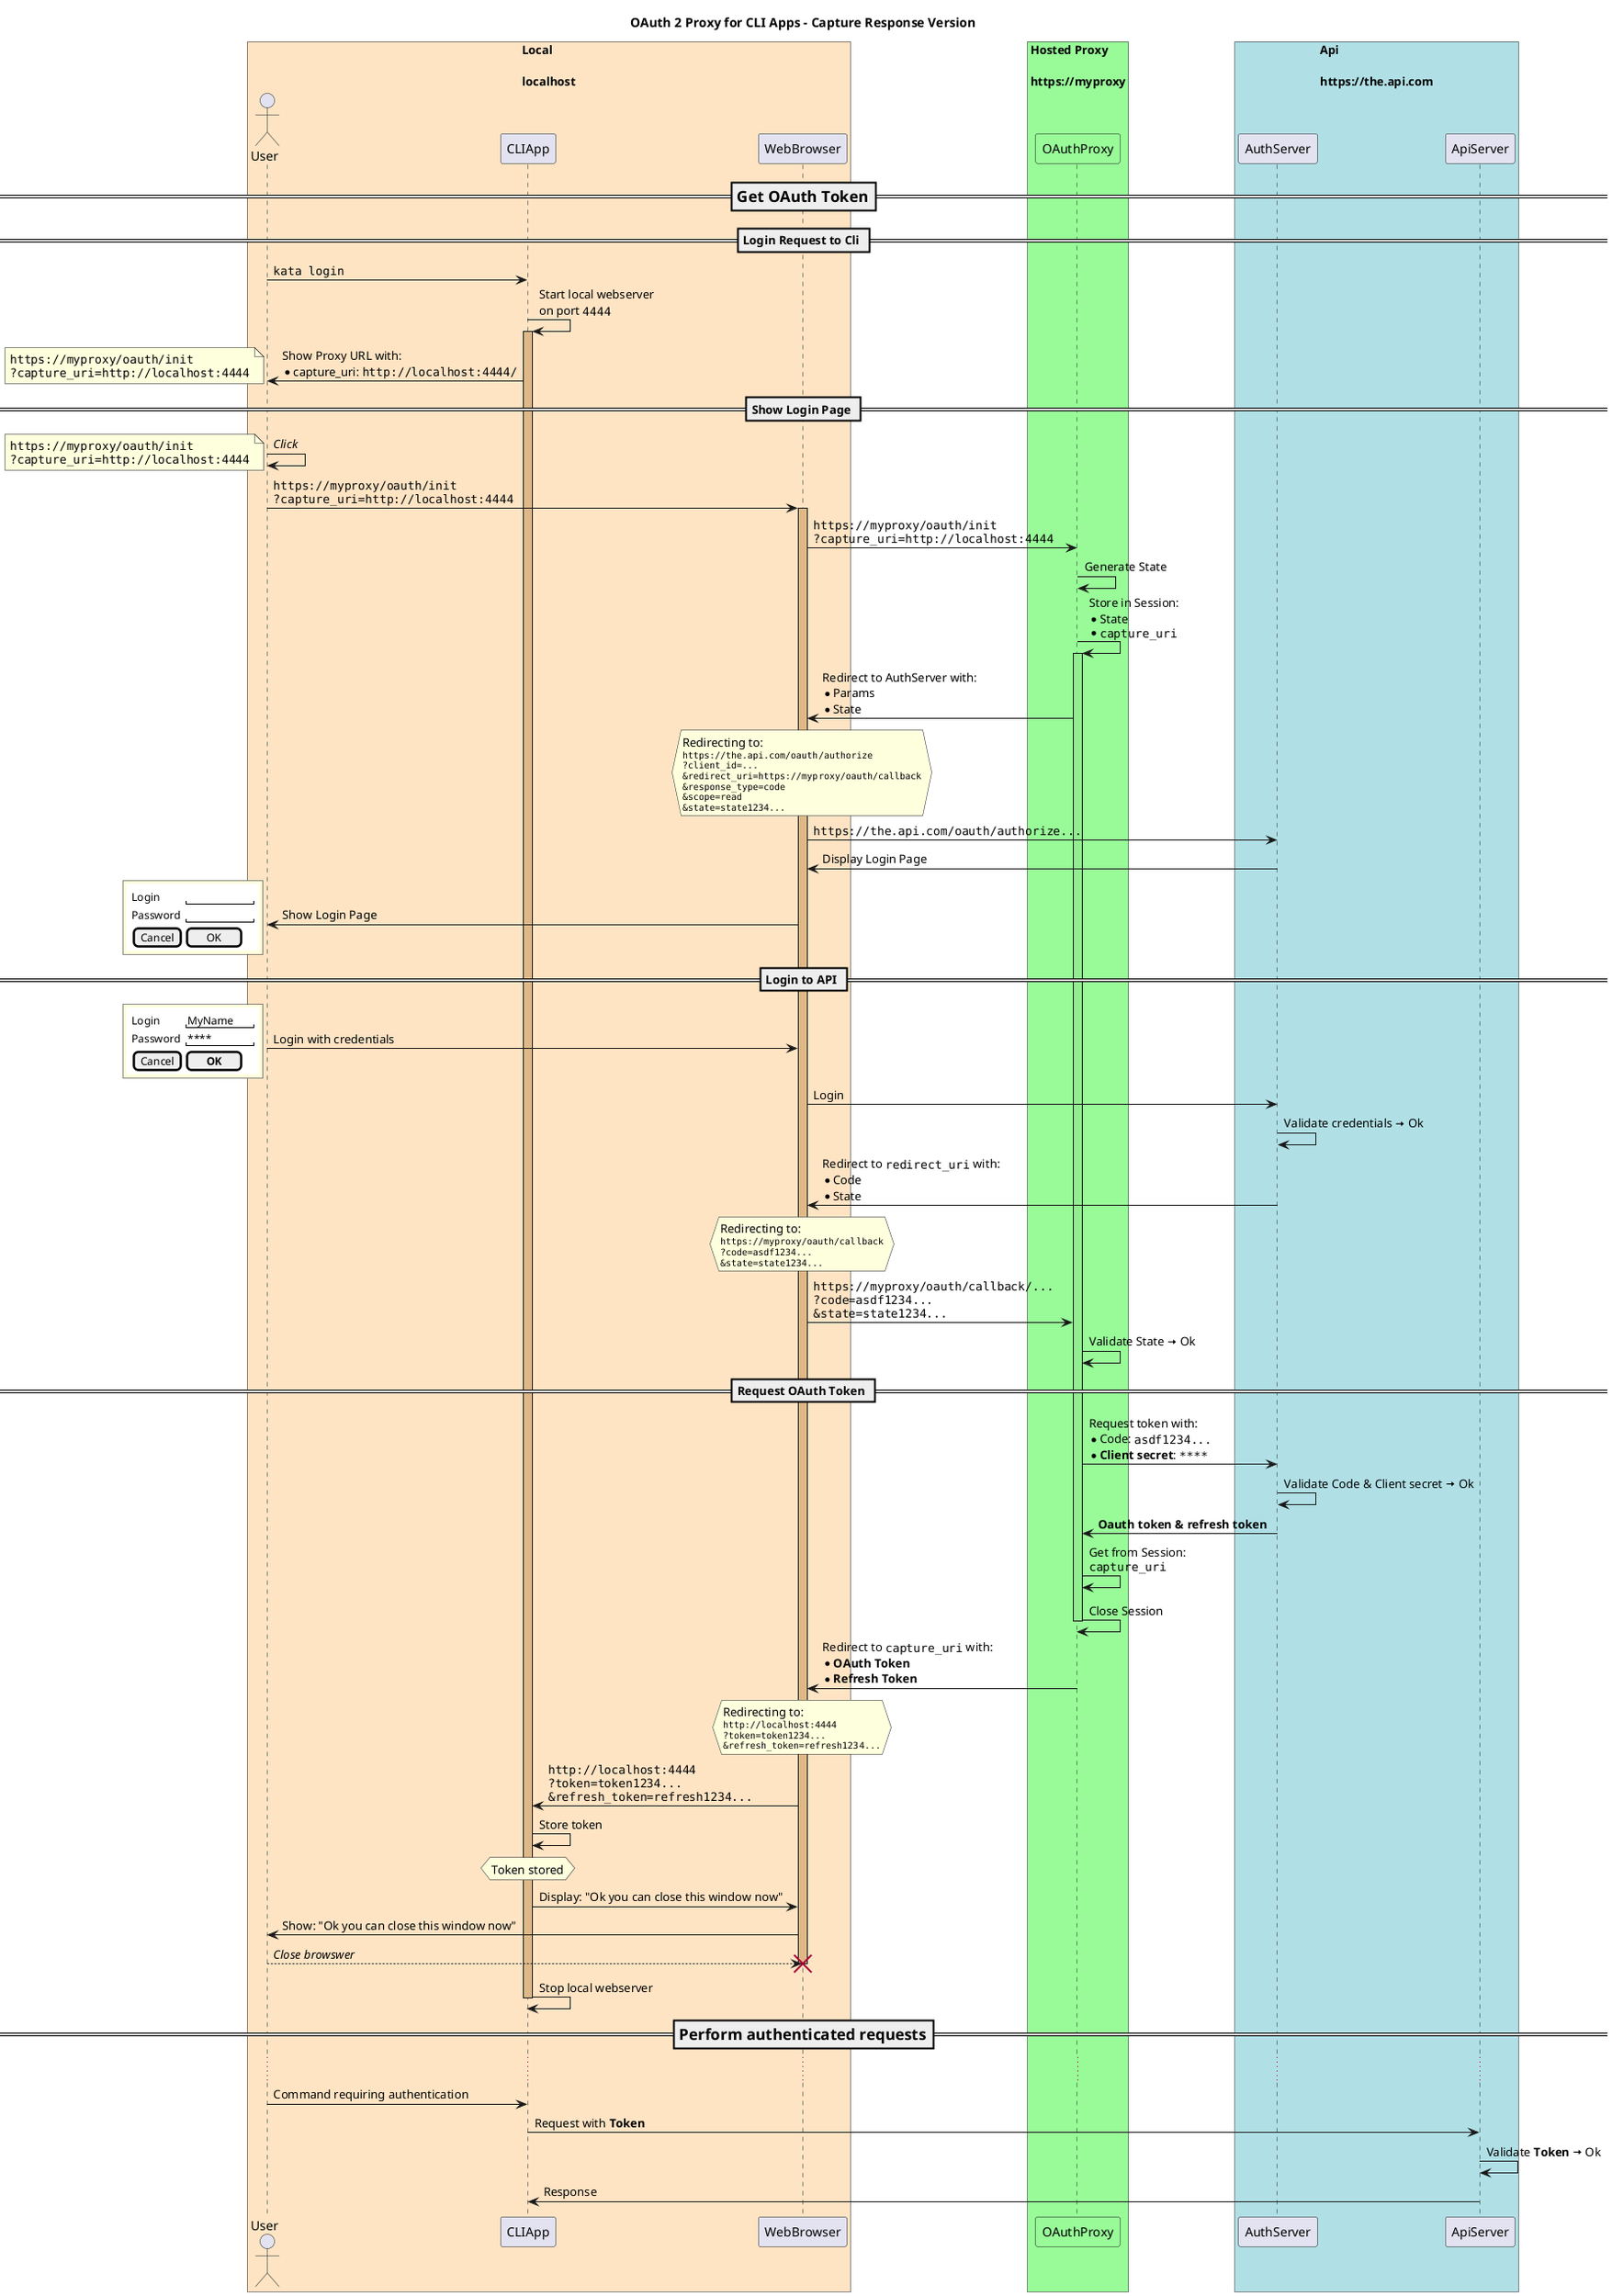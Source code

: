 @startuml
skinparam BoxPadding 10


title OAuth 2 Proxy for CLI Apps - Capture Response Version


box "Local\n\nlocalhost" #Bisque
  actor User
  participant CLIApp
  participant WebBrowser
end box
box "Hosted Proxy\n\nhttps://myproxy" #PaleGreen
  participant OAuthProxy #PaleGreen
end box
box "Api\n\nhttps://the.api.com" #PowderBlue
  participant AuthServer
  participant ApiServer
end box  


=== Get OAuth Token ==
== Login Request to Cli ==
User -> CLIApp: ""kata login""
CLIApp -> CLIApp: Start local webserver\non port ""4444""
activate CLIApp #BurlyWood
User <- CLIApp: Show Proxy URL with:\n* capture_uri: ""http://localhost:4444/""
note left
  ""https://myproxy/oauth/init""
  ""?capture_uri=http://localhost:4444""
endnote

== Show Login Page ==
' TODO: Add alt/else => Open url / click if open doesn't work
User -> User: //Click//
note left
  ""https://myproxy/oauth/init""
  ""?capture_uri=http://localhost:4444""
endnote
User -> WebBrowser: ""https://myproxy/oauth/init""\n""?capture_uri=http://localhost:4444""
activate WebBrowser #BurlyWood
WebBrowser -> OAuthProxy: ""https://myproxy/oauth/init""\n""?capture_uri=http://localhost:4444""
OAuthProxy -> OAuthProxy: Generate State
OAuthProxy -> OAuthProxy: Store in Session:\n* State\n* ""capture_uri""
activate OAuthProxy #LightGreen
WebBrowser <- OAuthProxy: Redirect to AuthServer with:\n* Params\n* State
hnote over WebBrowser
  Redirecting to:
  <size:10>""https://the.api.com/oauth/authorize""</size>
  <size:10>""?client_id=...""</size>
  <size:10>""&redirect_uri=https://myproxy/oauth/callback""</size>
  <size:10>""&response_type=code""</size>
  <size:10>""&scope=read""
  <size:10>""&state=state1234...""</size>
end note
WebBrowser -> AuthServer: ""https://the.api.com/oauth/authorize...""
AuthServer -> WebBrowser: Display Login Page
User <- WebBrowser: Show Login Page
rnote left
{{
salt
{
  Login    | "         "
  Password | "         "
  [Cancel] | [  OK   ]
}
}}
end note

== Login to API ==
User -> WebBrowser: Login with credentials
rnote left
{{
salt
{
  Login    | "MyName   "
  Password | "****     "
  [Cancel] | [**OK** ]
}
}}
end note
WebBrowser -> AuthServer: Login
AuthServer -> AuthServer: Validate credentials <&arrow-right> Ok
WebBrowser <- AuthServer: Redirect to ""redirect_uri"" with: \n* Code\n* State
hnote over WebBrowser
  Redirecting to:
  <size:10>""https://myproxy/oauth/callback""</size>
  <size:10>""?code=asdf1234...""</size>
  <size:10>""&state=state1234...""</size>
end note
WebBrowser -> OAuthProxy: ""https://myproxy/oauth/callback/...""\n""?code=asdf1234...""\n""&state=state1234...""
OAuthProxy -> OAuthProxy: Validate State <&arrow-right> Ok











== Request OAuth Token ==
OAuthProxy -> AuthServer: Request token with: \n* Code: ""asdf1234..."" \n* **Client secret**: ""****""
AuthServer -> AuthServer: Validate Code & Client secret <&arrow-right> Ok
OAuthProxy <- AuthServer: **Oauth token & refresh token**
OAuthProxy -> OAuthProxy: Get from Session:\n""capture_uri""
OAuthProxy -> OAuthProxy: Close Session
deactivate OAuthProxy
WebBrowser <- OAuthProxy: Redirect to ""capture_uri"" with:\n* **OAuth Token**\n* **Refresh Token**
hnote over WebBrowser
  Redirecting to:
  <size:10>""http://localhost:4444""</size>
  <size:10>""?token=token1234...""</size>
  <size:10>""&refresh_token=refresh1234...""</size>
end note

CLIApp <- WebBrowser: ""http://localhost:4444""\n""?token=token1234...""\n""&refresh_token=refresh1234...""
CLIApp -> CLIApp: Store token
hnote over CLIApp: Token stored
CLIApp -> WebBrowser: Display: "Ok you can close this window now"

User <- WebBrowser: Show: "Ok you can close this window now"
User --> WebBrowser: //Close browswer//
destroy WebBrowser

CLIApp -> CLIApp: Stop local webserver
deactivate CLIApp



=== Perform authenticated requests ==
...
User -> CLIApp: Command requiring authentication
CLIApp -> ApiServer: Request with **Token**
ApiServer -> ApiServer: Validate **Token** <&arrow-right> Ok
CLIApp <- ApiServer: Response
@enduml